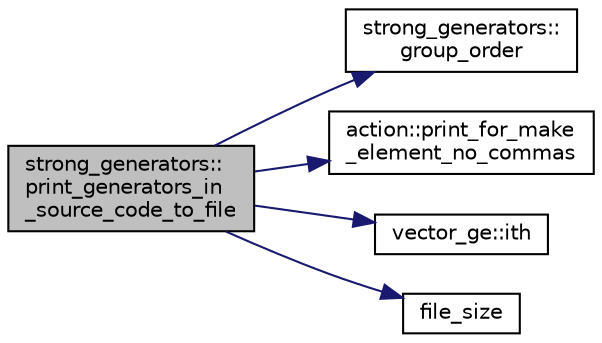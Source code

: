 digraph "strong_generators::print_generators_in_source_code_to_file"
{
  edge [fontname="Helvetica",fontsize="10",labelfontname="Helvetica",labelfontsize="10"];
  node [fontname="Helvetica",fontsize="10",shape=record];
  rankdir="LR";
  Node4523 [label="strong_generators::\lprint_generators_in\l_source_code_to_file",height=0.2,width=0.4,color="black", fillcolor="grey75", style="filled", fontcolor="black"];
  Node4523 -> Node4524 [color="midnightblue",fontsize="10",style="solid",fontname="Helvetica"];
  Node4524 [label="strong_generators::\lgroup_order",height=0.2,width=0.4,color="black", fillcolor="white", style="filled",URL="$dc/d09/classstrong__generators.html#a91f453c2bfd6502b96f4b4eed16beb20"];
  Node4523 -> Node4525 [color="midnightblue",fontsize="10",style="solid",fontname="Helvetica"];
  Node4525 [label="action::print_for_make\l_element_no_commas",height=0.2,width=0.4,color="black", fillcolor="white", style="filled",URL="$d2/d86/classaction.html#a5b32b4bc3972781a7edc0cdaf2328149"];
  Node4523 -> Node4526 [color="midnightblue",fontsize="10",style="solid",fontname="Helvetica"];
  Node4526 [label="vector_ge::ith",height=0.2,width=0.4,color="black", fillcolor="white", style="filled",URL="$d4/d6e/classvector__ge.html#a1ff002e8b746a9beb119d57dcd4a15ff"];
  Node4523 -> Node4527 [color="midnightblue",fontsize="10",style="solid",fontname="Helvetica"];
  Node4527 [label="file_size",height=0.2,width=0.4,color="black", fillcolor="white", style="filled",URL="$df/dbf/sajeeb_8_c.html#a5c37cf5785204b6e9adf647dc14d0e50"];
}
